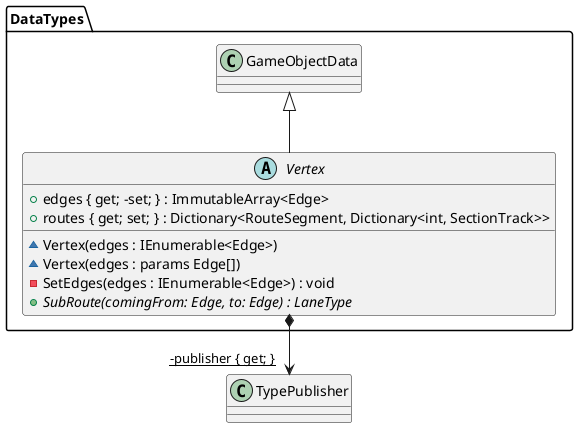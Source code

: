 @startuml Vertex
!startsub vertex

DataTypes.GameObjectData <|-- DataTypes.Vertex
abstract class DataTypes.Vertex  {
    + edges { get; -set; } : ImmutableArray<Edge> 
    + routes { get; set; } : Dictionary<RouteSegment, Dictionary<int, SectionTrack>>

    ~ Vertex(edges : IEnumerable<Edge>)
    ~ Vertex(edges : params Edge[])
    - SetEdges(edges : IEnumerable<Edge>) : void
    + {abstract} SubRoute(comingFrom: Edge, to: Edge) : LaneType
}
DataTypes.Vertex *--> "<u>-publisher { get; }</u>" TypePublisher

'DataTypes.Vertex ..> Edge : <<use>>
'DataTypes.Vertex ..> RouteSegment : <<use>>
'DataTypes.Vertex ..> LaneType : <<use>>

!endsub
@enduml